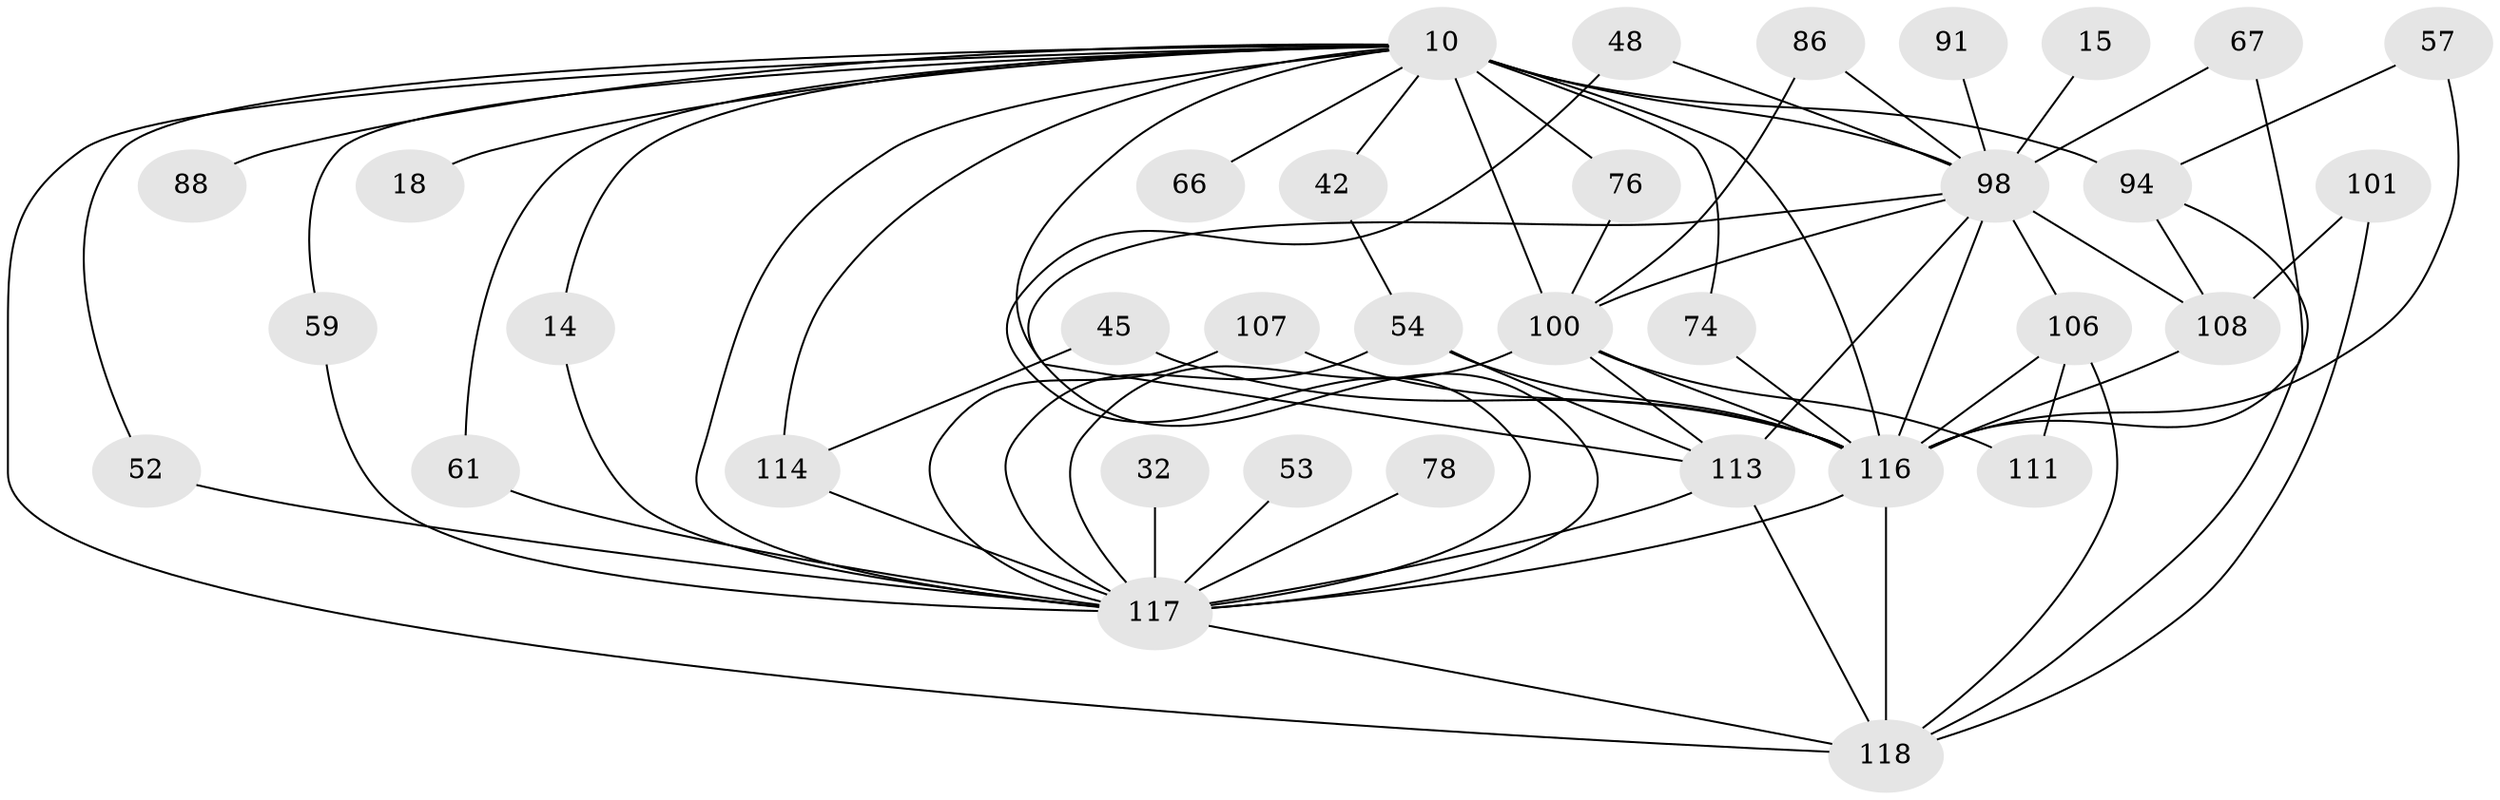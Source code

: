 // original degree distribution, {24: 0.01694915254237288, 19: 0.01694915254237288, 22: 0.00847457627118644, 21: 0.00847457627118644, 28: 0.00847457627118644, 18: 0.025423728813559324, 3: 0.16101694915254236, 9: 0.00847457627118644, 5: 0.07627118644067797, 2: 0.5423728813559322, 4: 0.09322033898305085, 7: 0.01694915254237288, 8: 0.00847457627118644, 6: 0.00847457627118644}
// Generated by graph-tools (version 1.1) at 2025/46/03/04/25 21:46:31]
// undirected, 35 vertices, 69 edges
graph export_dot {
graph [start="1"]
  node [color=gray90,style=filled];
  10 [super="+2+7"];
  14;
  15;
  18;
  32;
  42;
  45;
  48;
  52;
  53;
  54 [super="+25+39"];
  57;
  59;
  61;
  66;
  67;
  74 [super="+47"];
  76 [super="+73+38"];
  78;
  86;
  88 [super="+82"];
  91;
  94 [super="+60+29"];
  98 [super="+9+35"];
  100 [super="+99"];
  101;
  106 [super="+19+93+103+79+58"];
  107;
  108 [super="+69"];
  111;
  113 [super="+105+112+87+96"];
  114 [super="+34+84"];
  116 [super="+28+30+50+97+102+5"];
  117 [super="+26+6+95"];
  118 [super="+115+110+109"];
  10 -- 18 [weight=2];
  10 -- 42;
  10 -- 52;
  10 -- 74;
  10 -- 113 [weight=2];
  10 -- 66 [weight=2];
  10 -- 88 [weight=3];
  10 -- 94 [weight=4];
  10 -- 59;
  10 -- 14;
  10 -- 98 [weight=10];
  10 -- 100 [weight=5];
  10 -- 114;
  10 -- 117 [weight=10];
  10 -- 61;
  10 -- 116 [weight=12];
  10 -- 76 [weight=3];
  10 -- 118 [weight=2];
  14 -- 117;
  15 -- 98 [weight=2];
  32 -- 117;
  42 -- 54;
  45 -- 114;
  45 -- 116;
  48 -- 98;
  48 -- 117;
  52 -- 117;
  53 -- 117;
  54 -- 117 [weight=2];
  54 -- 113 [weight=4];
  54 -- 116 [weight=4];
  57 -- 94;
  57 -- 116;
  59 -- 117;
  61 -- 117;
  67 -- 98;
  67 -- 116;
  74 -- 116;
  76 -- 100;
  78 -- 117 [weight=2];
  86 -- 98;
  86 -- 100;
  91 -- 98;
  94 -- 118;
  94 -- 108;
  98 -- 117 [weight=4];
  98 -- 106 [weight=3];
  98 -- 113 [weight=6];
  98 -- 116 [weight=5];
  98 -- 108 [weight=3];
  98 -- 100;
  100 -- 111;
  100 -- 113 [weight=2];
  100 -- 116 [weight=4];
  100 -- 117 [weight=4];
  101 -- 108;
  101 -- 118;
  106 -- 111;
  106 -- 116 [weight=5];
  106 -- 118;
  107 -- 117;
  107 -- 116;
  108 -- 116 [weight=2];
  113 -- 117 [weight=5];
  113 -- 118;
  114 -- 117 [weight=3];
  116 -- 117 [weight=9];
  116 -- 118 [weight=3];
  117 -- 118 [weight=2];
}
